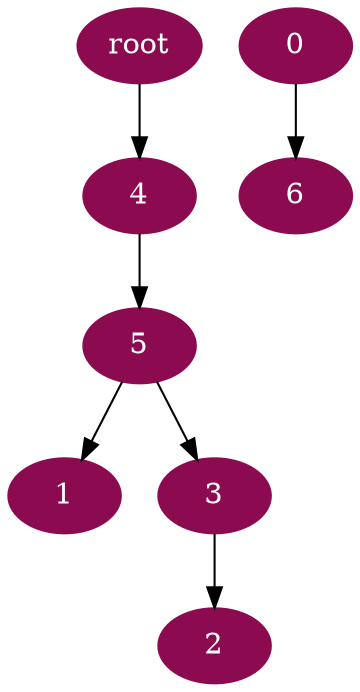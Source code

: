 digraph G {
node [color=deeppink4, style=filled, fontcolor=white];
5 -> 1;
3 -> 2;
5 -> 3;
"root" -> 4;
4 -> 5;
0 -> 6;
}
